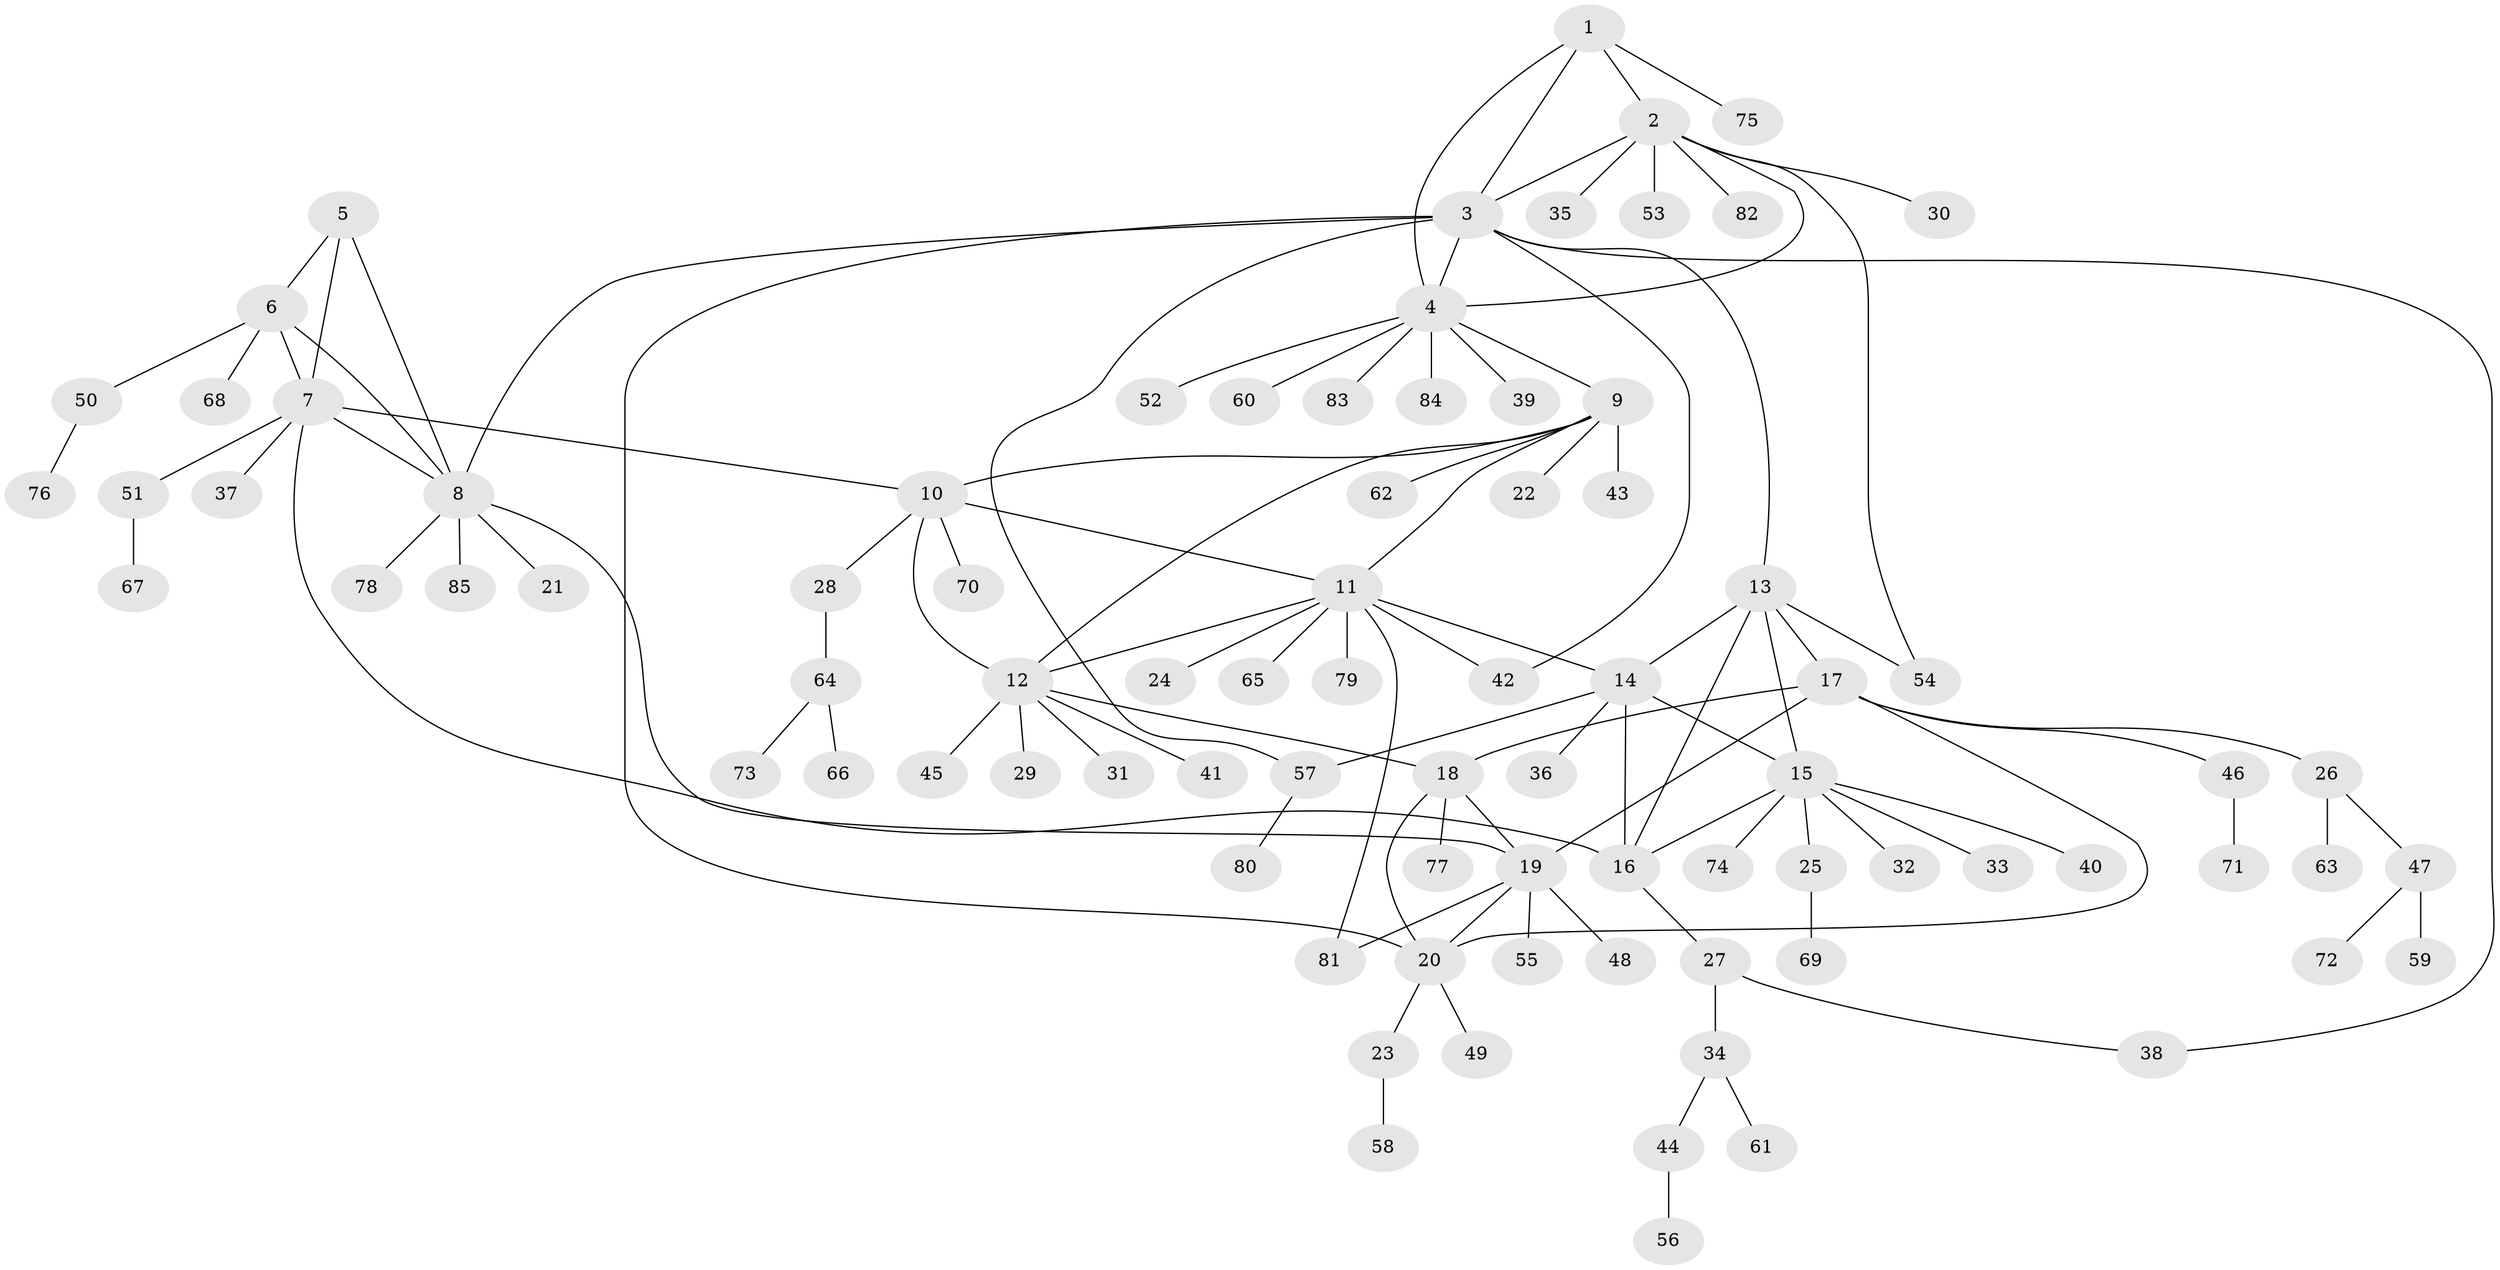 // coarse degree distribution, {3: 0.078125, 7: 0.046875, 13: 0.015625, 8: 0.046875, 5: 0.015625, 11: 0.015625, 6: 0.046875, 4: 0.015625, 1: 0.578125, 2: 0.140625}
// Generated by graph-tools (version 1.1) at 2025/24/03/03/25 07:24:14]
// undirected, 85 vertices, 110 edges
graph export_dot {
graph [start="1"]
  node [color=gray90,style=filled];
  1;
  2;
  3;
  4;
  5;
  6;
  7;
  8;
  9;
  10;
  11;
  12;
  13;
  14;
  15;
  16;
  17;
  18;
  19;
  20;
  21;
  22;
  23;
  24;
  25;
  26;
  27;
  28;
  29;
  30;
  31;
  32;
  33;
  34;
  35;
  36;
  37;
  38;
  39;
  40;
  41;
  42;
  43;
  44;
  45;
  46;
  47;
  48;
  49;
  50;
  51;
  52;
  53;
  54;
  55;
  56;
  57;
  58;
  59;
  60;
  61;
  62;
  63;
  64;
  65;
  66;
  67;
  68;
  69;
  70;
  71;
  72;
  73;
  74;
  75;
  76;
  77;
  78;
  79;
  80;
  81;
  82;
  83;
  84;
  85;
  1 -- 2;
  1 -- 3;
  1 -- 4;
  1 -- 75;
  2 -- 3;
  2 -- 4;
  2 -- 30;
  2 -- 35;
  2 -- 53;
  2 -- 54;
  2 -- 82;
  3 -- 4;
  3 -- 8;
  3 -- 13;
  3 -- 20;
  3 -- 38;
  3 -- 42;
  3 -- 57;
  4 -- 9;
  4 -- 39;
  4 -- 52;
  4 -- 60;
  4 -- 83;
  4 -- 84;
  5 -- 6;
  5 -- 7;
  5 -- 8;
  6 -- 7;
  6 -- 8;
  6 -- 50;
  6 -- 68;
  7 -- 8;
  7 -- 10;
  7 -- 16;
  7 -- 37;
  7 -- 51;
  8 -- 19;
  8 -- 21;
  8 -- 78;
  8 -- 85;
  9 -- 10;
  9 -- 11;
  9 -- 12;
  9 -- 22;
  9 -- 43;
  9 -- 62;
  10 -- 11;
  10 -- 12;
  10 -- 28;
  10 -- 70;
  11 -- 12;
  11 -- 14;
  11 -- 24;
  11 -- 42;
  11 -- 65;
  11 -- 79;
  11 -- 81;
  12 -- 18;
  12 -- 29;
  12 -- 31;
  12 -- 41;
  12 -- 45;
  13 -- 14;
  13 -- 15;
  13 -- 16;
  13 -- 17;
  13 -- 54;
  14 -- 15;
  14 -- 16;
  14 -- 36;
  14 -- 57;
  15 -- 16;
  15 -- 25;
  15 -- 32;
  15 -- 33;
  15 -- 40;
  15 -- 74;
  16 -- 27;
  17 -- 18;
  17 -- 19;
  17 -- 20;
  17 -- 26;
  17 -- 46;
  18 -- 19;
  18 -- 20;
  18 -- 77;
  19 -- 20;
  19 -- 48;
  19 -- 55;
  19 -- 81;
  20 -- 23;
  20 -- 49;
  23 -- 58;
  25 -- 69;
  26 -- 47;
  26 -- 63;
  27 -- 34;
  27 -- 38;
  28 -- 64;
  34 -- 44;
  34 -- 61;
  44 -- 56;
  46 -- 71;
  47 -- 59;
  47 -- 72;
  50 -- 76;
  51 -- 67;
  57 -- 80;
  64 -- 66;
  64 -- 73;
}
